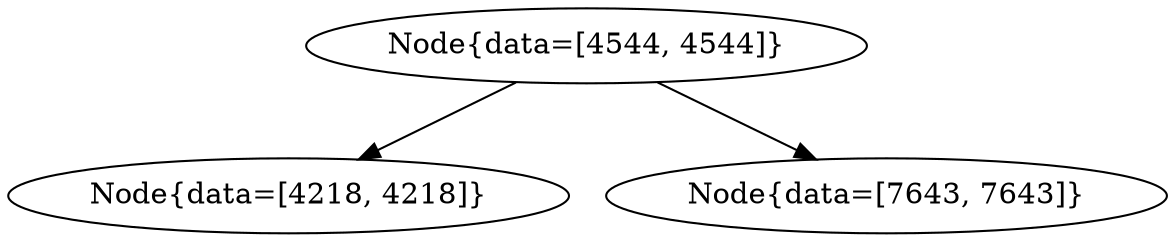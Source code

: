 digraph G{
1268580661 [label="Node{data=[4544, 4544]}"]
1268580661 -> 1227458717
1227458717 [label="Node{data=[4218, 4218]}"]
1268580661 -> 912682458
912682458 [label="Node{data=[7643, 7643]}"]
}